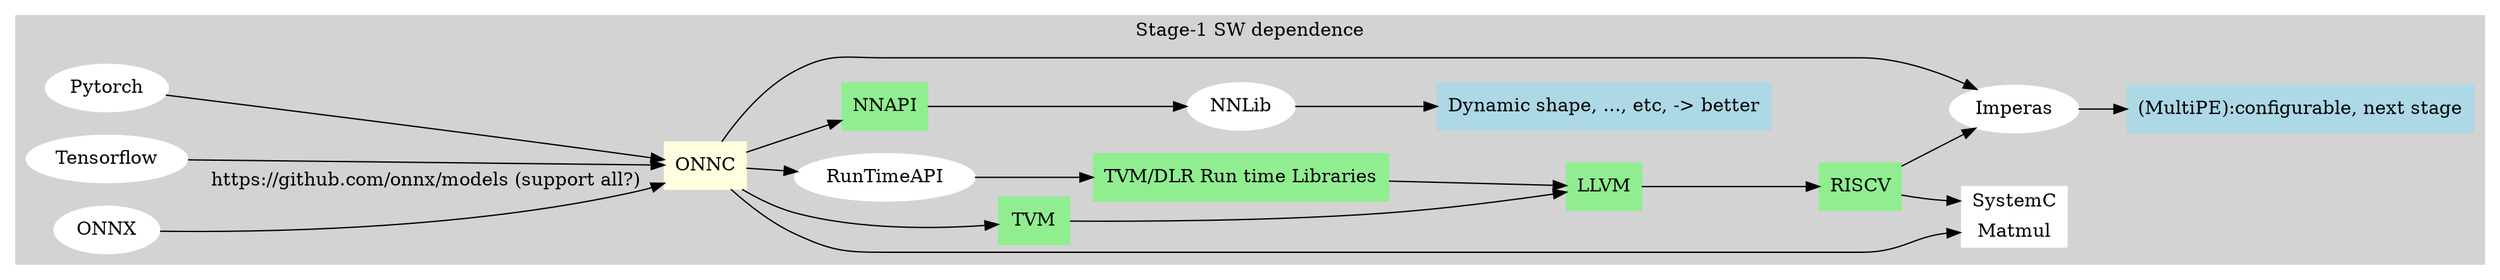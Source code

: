 // dot -Tpng sw.gv -o sw.png
digraph G {
  rankdir=LR;

  subgraph cluster_1 {
    style=filled;
    color=lightgrey;
    label = "Stage-1 SW dependence";

    node [shape=record,style=filled,color=white]; 
      SystemC [
        label = "<f0> SystemC | <f1> Matmul"
        shape = "record"
      ];
    node [shape=box,style=filled,color=lightgreen]; 
      TVMRT [label="TVM/DLR Run time Libraries"]; RISCV;LLVM;TVM; 
    node [shape=box,style=filled,color=lightyellow]; 
      ONNC; NNAPI [shape=box,color=lightgreen]

    node [shape=box,style=filled,color=lightblue];
      NoteNNLib [label="Dynamic shape, ..., etc, -> better"]; 
      NoteImperas [label="(MultiPE):configurable, next stage"]; 
    node [shape="",style=filled,color=white]; 

    Pytorch -> ONNC;
    Tensorflow -> ONNC;
    ONNX -> ONNC [label="https://github.com/onnx/models (support all?)"];
    ONNC -> TVM;
    ONNC -> NNAPI;
    ONNC -> RunTimeAPI;
    ONNC -> SystemC:f1;
    ONNC -> Imperas;
    NNAPI -> NNLib;
    NNLib -> NoteNNLib;
    RunTimeAPI -> TVMRT;
    TVM -> LLVM;
    TVMRT -> LLVM;
    LLVM -> RISCV;
    RISCV -> SystemC:f0;
    RISCV -> Imperas;
    Imperas -> NoteImperas;
  }
}

